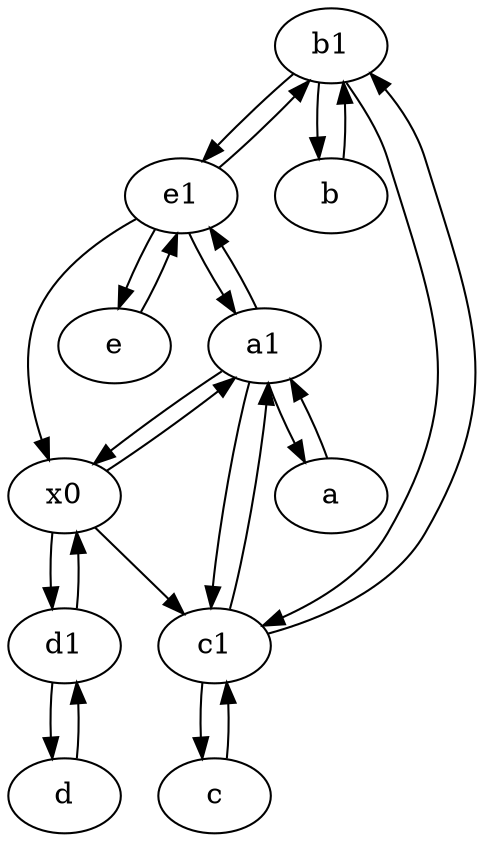 digraph  {
	b1 [pos="45,20!"];
	e1 [pos="25,45!"];
	a1 [pos="40,15!"];
	b [pos="50,20!"];
	c1 [pos="30,15!"];
	x0;
	a [pos="40,10!"];
	c [pos="20,10!"];
	d [pos="20,30!"];
	d1 [pos="25,30!"];
	e [pos="30,50!"];
	c1 -> b1;
	d -> d1;
	e1 -> b1;
	a1 -> c1;
	x0 -> a1;
	e -> e1;
	b1 -> e1;
	b1 -> c1;
	e1 -> e;
	c1 -> c;
	a1 -> x0;
	c1 -> a1;
	e1 -> a1;
	d1 -> x0;
	a1 -> a;
	a1 -> e1;
	d1 -> d;
	b1 -> b;
	a -> a1;
	x0 -> c1;
	e1 -> x0;
	b -> b1;
	x0 -> d1;
	c -> c1;

	}